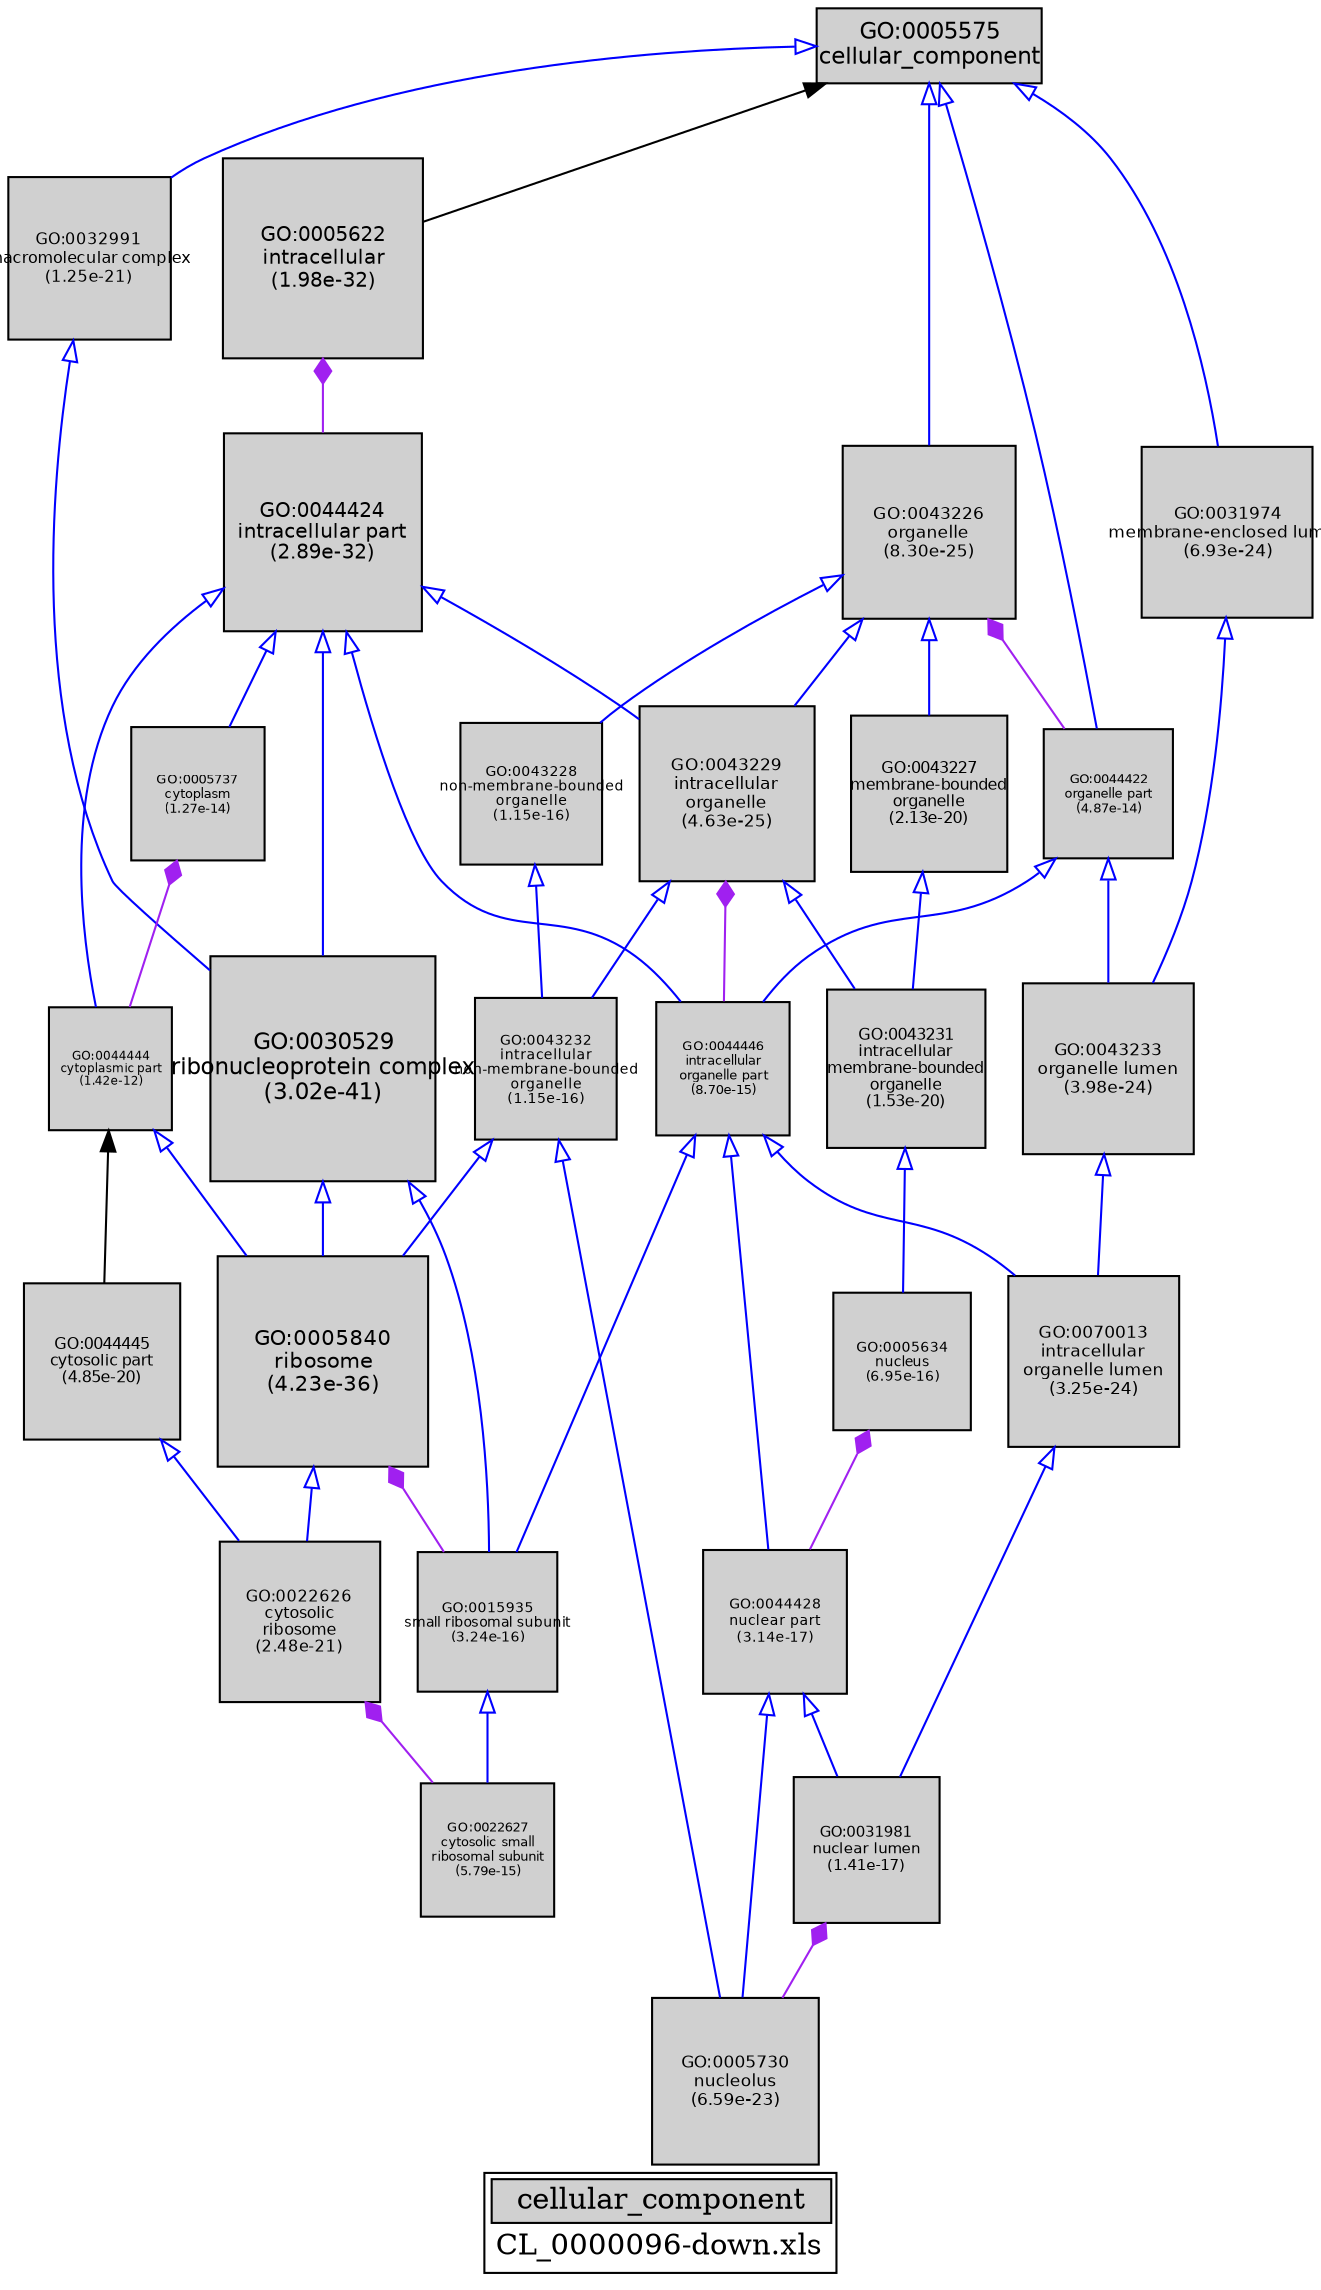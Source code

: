digraph "cellular_component" {
graph [ bgcolor = "#FFFFFF", label = <<TABLE COLOR="black" BGCOLOR="white"><TR><TD COLSPAN="2" BGCOLOR="#D0D0D0"><FONT COLOR="black">cellular_component</FONT></TD></TR><TR><TD BORDER="0">CL_0000096-down.xls</TD></TR></TABLE>> ];
node [ fontname = "Helvetica" ];

subgraph "nodes" {

node [ style = "filled", fixedsize = "true", width = 1, shape = "box", fontsize = 9, fillcolor = "#D0D0D0", fontcolor = "black", color = "black" ];

"GO:0030529" [ URL = "#GO:0030529", label = <<TABLE BORDER="0"><TR><TD>GO:0030529<BR/>ribonucleoprotein complex<BR/>(3.02e-41)</TD></TR></TABLE>>, width = 1.5, shape = "box", fontsize = 10.8, height = 1.5 ];
"GO:0043228" [ URL = "#GO:0043228", label = <<TABLE BORDER="0"><TR><TD>GO:0043228<BR/>non-membrane-bounded<BR/>organelle<BR/>(1.15e-16)</TD></TR></TABLE>>, width = 0.943980040819, shape = "box", fontsize = 6.79665629389, height = 0.943980040819 ];
"GO:0032991" [ URL = "#GO:0032991", label = <<TABLE BORDER="0"><TR><TD>GO:0032991<BR/>macromolecular complex<BR/>(1.25e-21)</TD></TR></TABLE>>, width = 1.07961137895, shape = "box", fontsize = 7.77320192841, height = 1.07961137895 ];
"GO:0044445" [ URL = "#GO:0044445", label = <<TABLE BORDER="0"><TR><TD>GO:0044445<BR/>cytosolic part<BR/>(4.85e-20)</TD></TR></TABLE>>, width = 1.03812089201, shape = "box", fontsize = 7.47447042244, height = 1.03812089201 ];
"GO:0043227" [ URL = "#GO:0043227", label = <<TABLE BORDER="0"><TR><TD>GO:0043227<BR/>membrane-bounded<BR/>organelle<BR/>(2.13e-20)</TD></TR></TABLE>>, width = 1.04762619671, shape = "box", fontsize = 7.54290861631, height = 1.04762619671 ];
"GO:0005575" [ URL = "#GO:0005575", label = <<TABLE BORDER="0"><TR><TD>GO:0005575<BR/>cellular_component</TD></TR></TABLE>>, width = 1.5, shape = "box", fontsize = 10.8 ];
"GO:0043233" [ URL = "#GO:0043233", label = <<TABLE BORDER="0"><TR><TD>GO:0043233<BR/>organelle lumen<BR/>(3.98e-24)</TD></TR></TABLE>>, width = 1.14175220399, shape = "box", fontsize = 8.22061586874, height = 1.14175220399 ];
"GO:0031974" [ URL = "#GO:0031974", label = <<TABLE BORDER="0"><TR><TD>GO:0031974<BR/>membrane-enclosed lumen<BR/>(6.93e-24)</TD></TR></TABLE>>, width = 1.13590587532, shape = "box", fontsize = 8.17852230234, height = 1.13590587532 ];
"GO:0005634" [ URL = "#GO:0005634", label = <<TABLE BORDER="0"><TR><TD>GO:0005634<BR/>nucleus<BR/>(6.95e-16)</TD></TR></TABLE>>, width = 0.92084643217, shape = "box", fontsize = 6.63009431163, height = 0.92084643217 ];
"GO:0043231" [ URL = "#GO:0043231", label = <<TABLE BORDER="0"><TR><TD>GO:0043231<BR/>intracellular<BR/>membrane-bounded<BR/>organelle<BR/>(1.53e-20)</TD></TR></TABLE>>, width = 1.05141236742, shape = "box", fontsize = 7.5701690454, height = 1.05141236742 ];
"GO:0044446" [ URL = "#GO:0044446", label = <<TABLE BORDER="0"><TR><TD>GO:0044446<BR/>intracellular<BR/>organelle part<BR/>(8.70e-15)</TD></TR></TABLE>>, width = 0.887289284787, shape = "box", fontsize = 6.38848285047, height = 0.887289284787 ];
"GO:0031981" [ URL = "#GO:0031981", label = <<TABLE BORDER="0"><TR><TD>GO:0031981<BR/>nuclear lumen<BR/>(1.41e-17)</TD></TR></TABLE>>, width = 0.970338715842, shape = "box", fontsize = 6.98643875406, height = 0.970338715842 ];
"GO:0005730" [ URL = "#GO:0005730", label = <<TABLE BORDER="0"><TR><TD>GO:0005730<BR/>nucleolus<BR/>(6.59e-23)</TD></TR></TABLE>>, width = 1.1118392698, shape = "box", fontsize = 8.00524274253, height = 1.1118392698 ];
"GO:0005622" [ URL = "#GO:0005622", label = <<TABLE BORDER="0"><TR><TD>GO:0005622<BR/>intracellular<BR/>(1.98e-32)</TD></TR></TABLE>>, width = 1.32761721369, shape = "box", fontsize = 9.55884393857, height = 1.32761721369 ];
"GO:0005737" [ URL = "#GO:0005737", label = <<TABLE BORDER="0"><TR><TD>GO:0005737<BR/>cytoplasm<BR/>(1.27e-14)</TD></TR></TABLE>>, width = 0.882207485866, shape = "box", fontsize = 6.35189389823, height = 0.882207485866 ];
"GO:0022627" [ URL = "#GO:0022627", label = <<TABLE BORDER="0"><TR><TD>GO:0022627<BR/>cytosolic small<BR/>ribosomal subunit<BR/>(5.79e-15)</TD></TR></TABLE>>, width = 0.892772629043, shape = "box", fontsize = 6.42796292911, height = 0.892772629043 ];
"GO:0044422" [ URL = "#GO:0044422", label = <<TABLE BORDER="0"><TR><TD>GO:0044422<BR/>organelle part<BR/>(4.87e-14)</TD></TR></TABLE>>, width = 0.863664505698, shape = "box", fontsize = 6.21838444103, height = 0.863664505698 ];
"GO:0015935" [ URL = "#GO:0015935", label = <<TABLE BORDER="0"><TR><TD>GO:0015935<BR/>small ribosomal subunit<BR/>(3.24e-16)</TD></TR></TABLE>>, width = 0.930747050747, shape = "box", fontsize = 6.70137876538, height = 0.930747050747 ];
"GO:0044444" [ URL = "#GO:0044444", label = <<TABLE BORDER="0"><TR><TD>GO:0044444<BR/>cytoplasmic part<BR/>(1.42e-12)</TD></TR></TABLE>>, width = 0.815442796094, shape = "box", fontsize = 5.87118813188, height = 0.815442796094 ];
"GO:0043232" [ URL = "#GO:0043232", label = <<TABLE BORDER="0"><TR><TD>GO:0043232<BR/>intracellular<BR/>non-membrane-bounded<BR/>organelle<BR/>(1.15e-16)</TD></TR></TABLE>>, width = 0.943980040819, shape = "box", fontsize = 6.79665629389, height = 0.943980040819 ];
"GO:0044424" [ URL = "#GO:0044424", label = <<TABLE BORDER="0"><TR><TD>GO:0044424<BR/>intracellular part<BR/>(2.89e-32)</TD></TR></TABLE>>, width = 1.32422021174, shape = "box", fontsize = 9.53438552456, height = 1.32422021174 ];
"GO:0022626" [ URL = "#GO:0022626", label = <<TABLE BORDER="0"><TR><TD>GO:0022626<BR/>cytosolic<BR/>ribosome<BR/>(2.48e-21)</TD></TR></TABLE>>, width = 1.07197745482, shape = "box", fontsize = 7.71823767473, height = 1.07197745482 ];
"GO:0070013" [ URL = "#GO:0070013", label = <<TABLE BORDER="0"><TR><TD>GO:0070013<BR/>intracellular<BR/>organelle lumen<BR/>(3.25e-24)</TD></TR></TABLE>>, width = 1.14387235894, shape = "box", fontsize = 8.23588098437, height = 1.14387235894 ];
"GO:0005840" [ URL = "#GO:0005840", label = <<TABLE BORDER="0"><TR><TD>GO:0005840<BR/>ribosome<BR/>(4.23e-36)</TD></TR></TABLE>>, width = 1.40196943154, shape = "box", fontsize = 10.0941799071, height = 1.40196943154 ];
"GO:0043226" [ URL = "#GO:0043226", label = <<TABLE BORDER="0"><TR><TD>GO:0043226<BR/>organelle<BR/>(8.30e-25)</TD></TR></TABLE>>, width = 1.15811141128, shape = "box", fontsize = 8.33840216123, height = 1.15811141128 ];
"GO:0043229" [ URL = "#GO:0043229", label = <<TABLE BORDER="0"><TR><TD>GO:0043229<BR/>intracellular<BR/>organelle<BR/>(4.63e-25)</TD></TR></TABLE>>, width = 1.16414076248, shape = "box", fontsize = 8.38181348982, height = 1.16414076248 ];
"GO:0044428" [ URL = "#GO:0044428", label = <<TABLE BORDER="0"><TR><TD>GO:0044428<BR/>nuclear part<BR/>(3.14e-17)</TD></TR></TABLE>>, width = 0.960361144235, shape = "box", fontsize = 6.91460023849, height = 0.960361144235 ];
}
subgraph "edges" {


edge [ dir = "back", weight = 1 ];
subgraph "regulates" {


edge [ color = "cyan", arrowtail = "none" ];
subgraph "positive" {


edge [ color = "green", arrowtail = "vee" ];
}
subgraph "negative" {


edge [ color = "red", arrowtail = "tee" ];
}
}
subgraph "part_of" {


edge [ color = "purple", arrowtail = "diamond", weight = 2.5 ];
"GO:0005840" -> "GO:0015935";
"GO:0031981" -> "GO:0005730";
"GO:0043226" -> "GO:0044422";
"GO:0005622" -> "GO:0044424";
"GO:0022626" -> "GO:0022627";
"GO:0005737" -> "GO:0044444";
"GO:0043229" -> "GO:0044446";
"GO:0005634" -> "GO:0044428";
}
subgraph "is_a" {


edge [ color = "blue", arrowtail = "empty", weight = 5.0 ];
"GO:0044424" -> "GO:0005737";
"GO:0030529" -> "GO:0005840";
"GO:0043227" -> "GO:0043231";
"GO:0043233" -> "GO:0070013";
"GO:0044422" -> "GO:0044446";
"GO:0043226" -> "GO:0043227";
"GO:0044424" -> "GO:0044444";
"GO:0044444" -> "GO:0005840";
"GO:0044446" -> "GO:0015935";
"GO:0043226" -> "GO:0043228";
"GO:0032991" -> "GO:0030529";
"GO:0044446" -> "GO:0070013";
"GO:0044428" -> "GO:0005730";
"GO:0070013" -> "GO:0031981";
"GO:0043229" -> "GO:0043232";
"GO:0005575" -> "GO:0043226";
"GO:0005575" -> "GO:0044422";
"GO:0044424" -> "GO:0030529";
"GO:0044445" -> "GO:0022626";
"GO:0044422" -> "GO:0043233";
"GO:0005840" -> "GO:0022626";
"GO:0044424" -> "GO:0043229";
"GO:0044424" -> "GO:0044446";
"GO:0005575" -> "GO:0032991";
"GO:0015935" -> "GO:0022627";
"GO:0043228" -> "GO:0043232";
"GO:0030529" -> "GO:0015935";
"GO:0043231" -> "GO:0005634";
"GO:0043232" -> "GO:0005730";
"GO:0044428" -> "GO:0031981";
"GO:0043226" -> "GO:0043229";
"GO:0044446" -> "GO:0044428";
"GO:0005575" -> "GO:0031974";
"GO:0031974" -> "GO:0043233";
"GO:0043232" -> "GO:0005840";
"GO:0043229" -> "GO:0043231";
}
"GO:0005575" -> "GO:0005622";
"GO:0044444" -> "GO:0044445";
}
}
